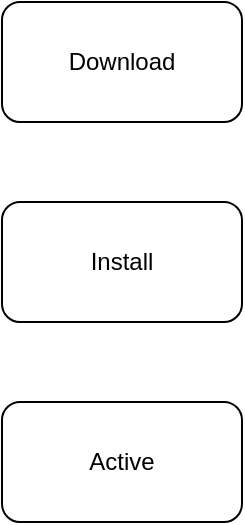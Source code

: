 <mxfile version="18.0.1" type="github">
  <diagram id="JFRZ8dj194rRN1XpNp-m" name="Page-1">
    <mxGraphModel dx="930" dy="634" grid="1" gridSize="10" guides="1" tooltips="1" connect="1" arrows="1" fold="1" page="1" pageScale="1" pageWidth="850" pageHeight="1100" math="0" shadow="0">
      <root>
        <mxCell id="0" />
        <mxCell id="1" parent="0" />
        <mxCell id="kVbLAYm5GLkJXYtZ2lIt-1" value="Download" style="rounded=1;whiteSpace=wrap;html=1;" vertex="1" parent="1">
          <mxGeometry x="360" y="300" width="120" height="60" as="geometry" />
        </mxCell>
        <mxCell id="kVbLAYm5GLkJXYtZ2lIt-2" value="Install" style="rounded=1;whiteSpace=wrap;html=1;" vertex="1" parent="1">
          <mxGeometry x="360" y="400" width="120" height="60" as="geometry" />
        </mxCell>
        <mxCell id="kVbLAYm5GLkJXYtZ2lIt-3" value="Active" style="rounded=1;whiteSpace=wrap;html=1;" vertex="1" parent="1">
          <mxGeometry x="360" y="500" width="120" height="60" as="geometry" />
        </mxCell>
      </root>
    </mxGraphModel>
  </diagram>
</mxfile>
